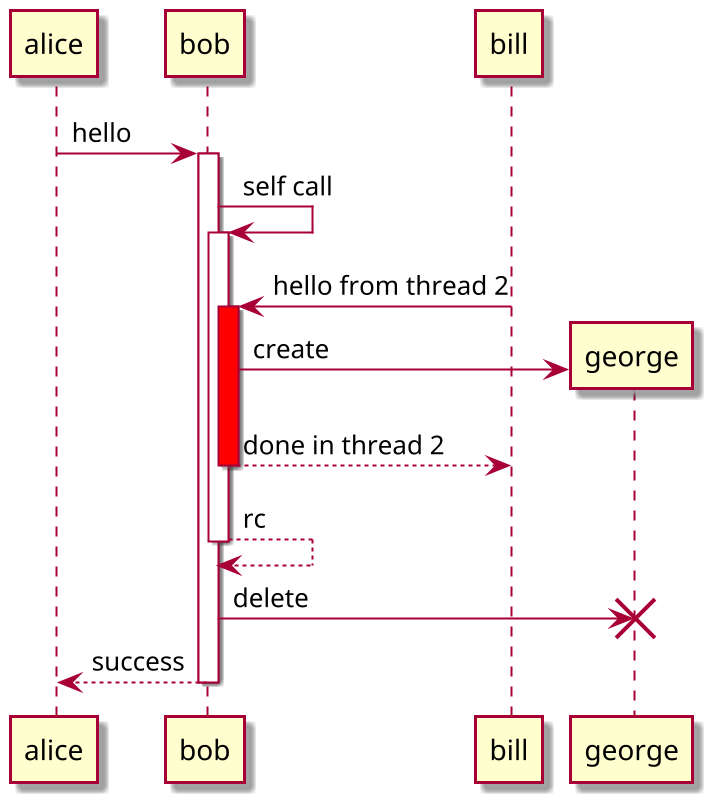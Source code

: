 @startuml Lifeline Activation and Destruction
skin rose
scale 2
/'
Autoactivation is possible and works with the return keywords:
'/
autoactivate on
alice -> bob : hello
bob -> bob : self call
bill -> bob #red : hello from thread 2
bob -> george ** : create
return done in thread 2
return rc
bob -> george !! : delete
return success

@enduml
